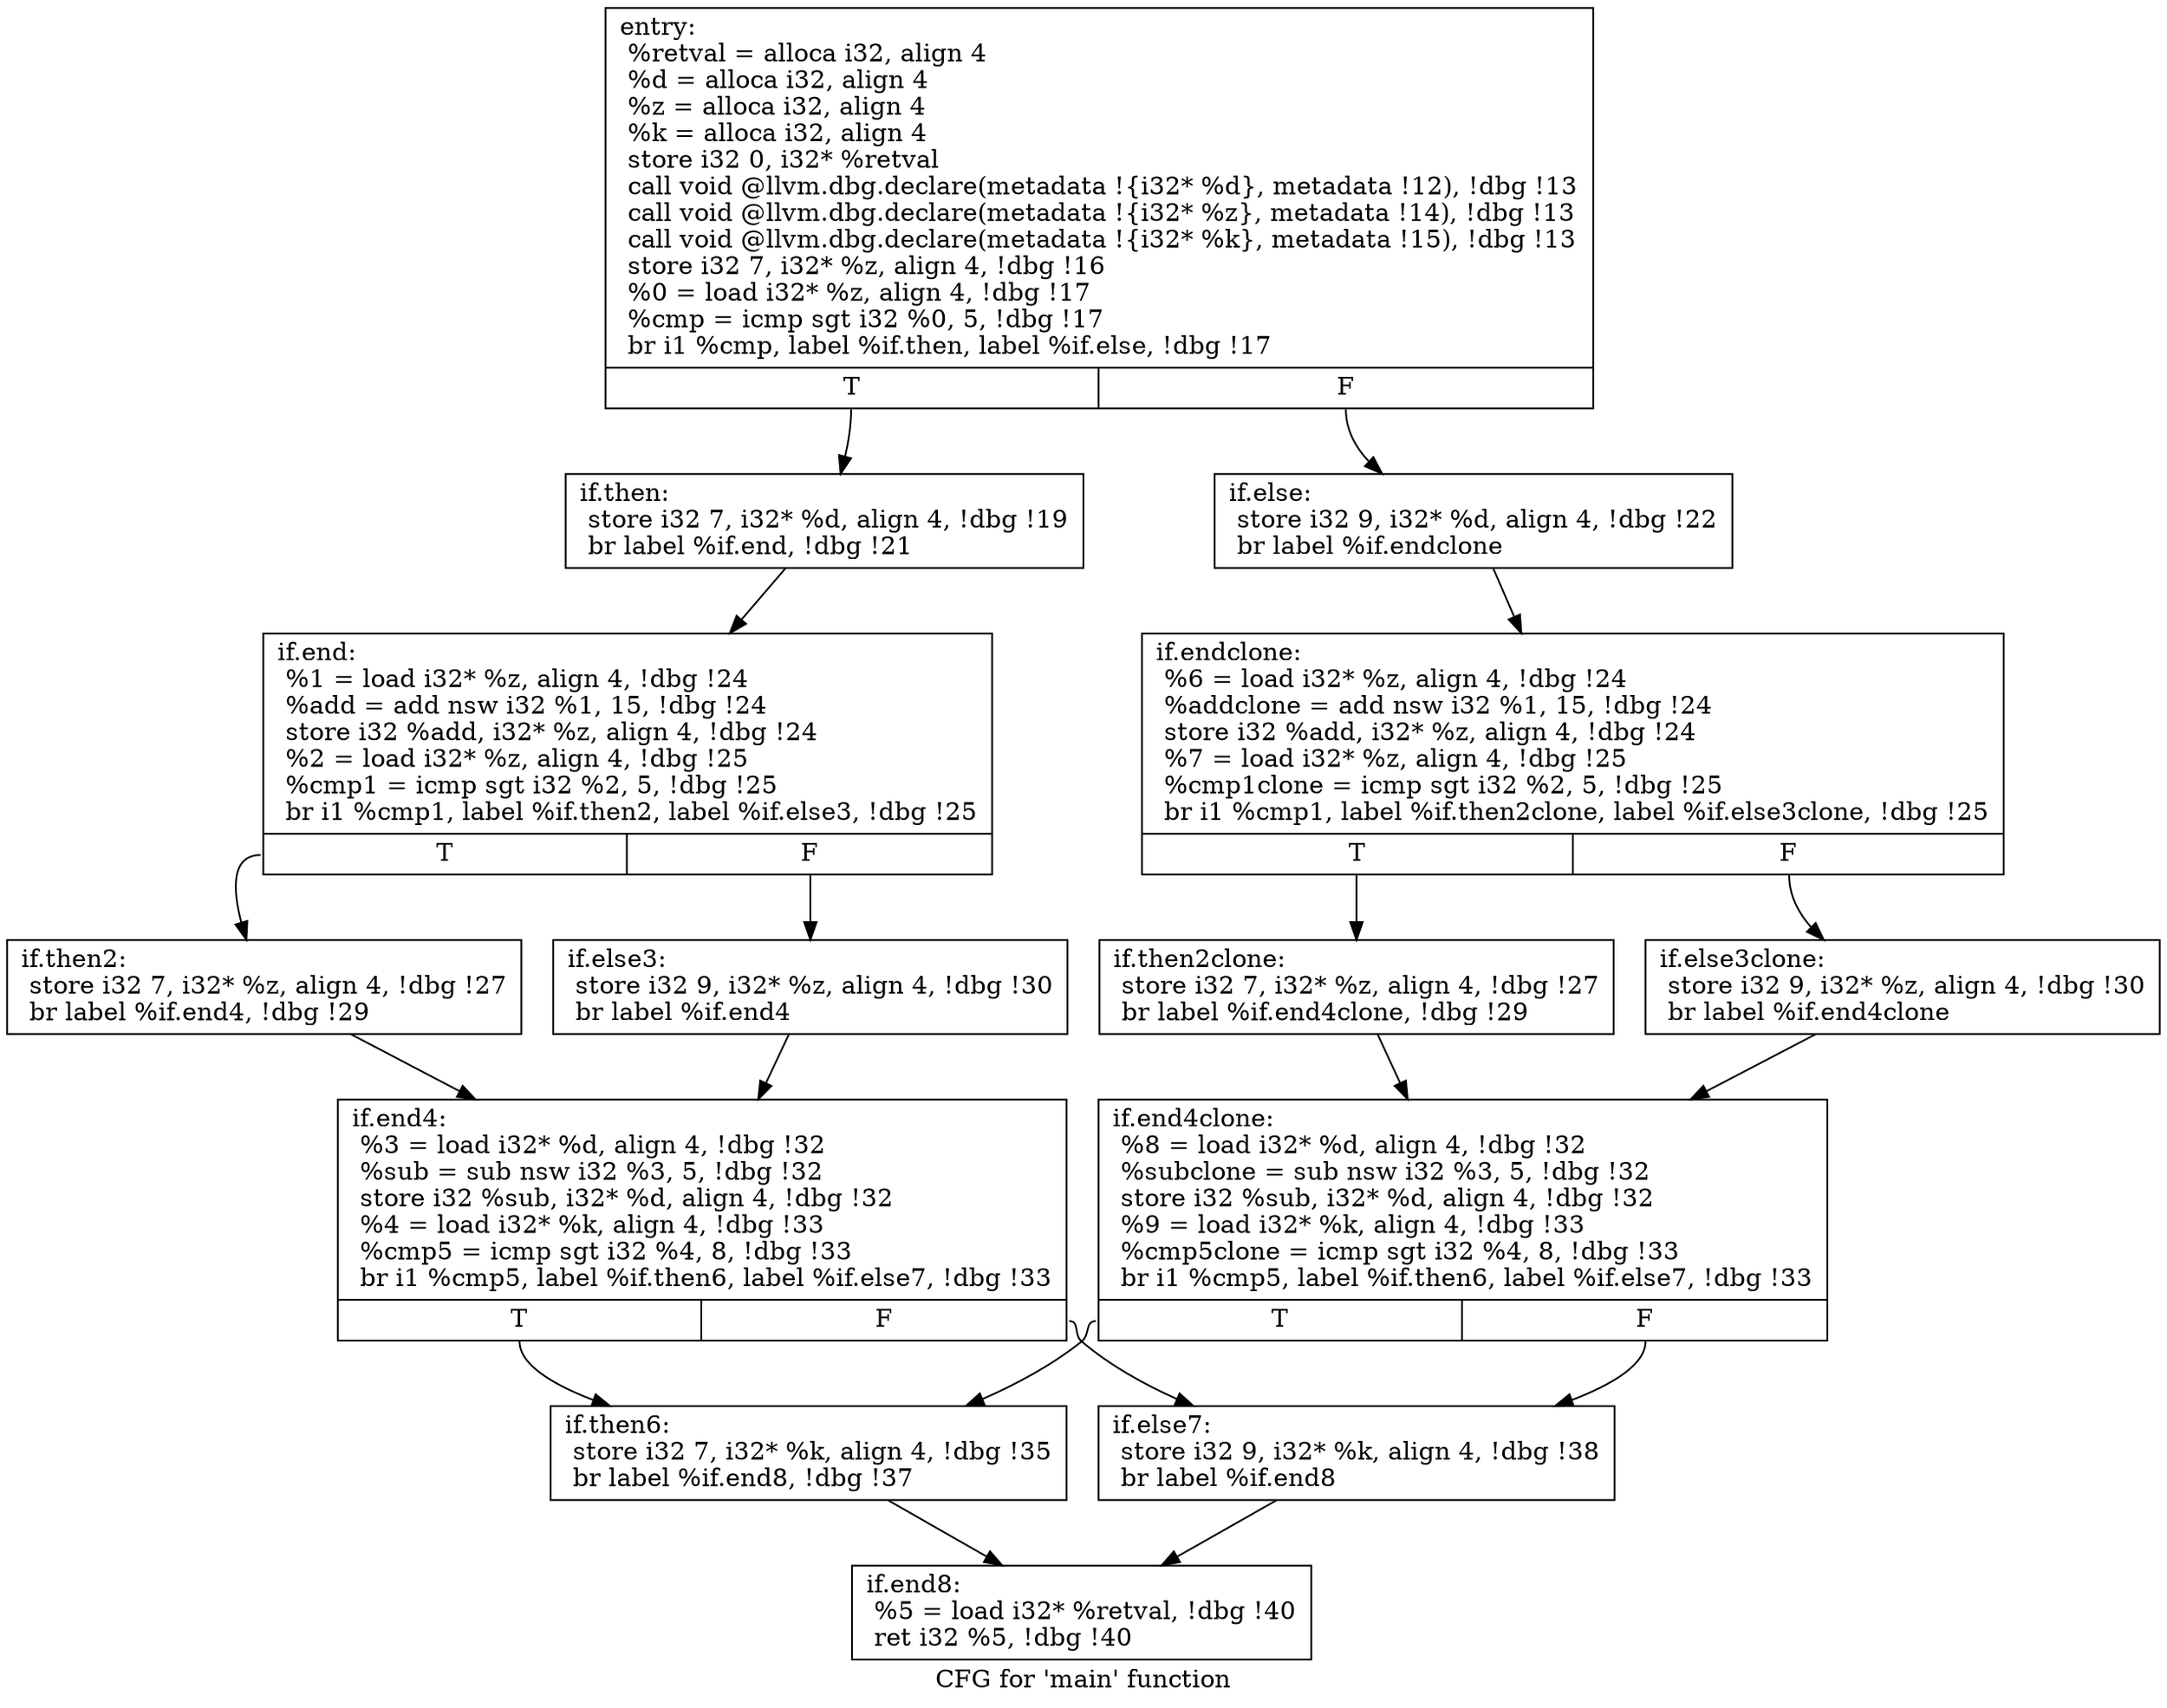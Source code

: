 digraph "CFG for 'main' function" {
	label="CFG for 'main' function";

	Node0x336ae10 [shape=record,label="{entry:\l  %retval = alloca i32, align 4\l  %d = alloca i32, align 4\l  %z = alloca i32, align 4\l  %k = alloca i32, align 4\l  store i32 0, i32* %retval\l  call void @llvm.dbg.declare(metadata !\{i32* %d\}, metadata !12), !dbg !13\l  call void @llvm.dbg.declare(metadata !\{i32* %z\}, metadata !14), !dbg !13\l  call void @llvm.dbg.declare(metadata !\{i32* %k\}, metadata !15), !dbg !13\l  store i32 7, i32* %z, align 4, !dbg !16\l  %0 = load i32* %z, align 4, !dbg !17\l  %cmp = icmp sgt i32 %0, 5, !dbg !17\l  br i1 %cmp, label %if.then, label %if.else, !dbg !17\l|{<s0>T|<s1>F}}"];
	Node0x336ae10:s0 -> Node0x336ae70;
	Node0x336ae10:s1 -> Node0x336aed0;
	Node0x336ae70 [shape=record,label="{if.then:                                          \l  store i32 7, i32* %d, align 4, !dbg !19\l  br label %if.end, !dbg !21\l}"];
	Node0x336ae70 -> Node0x336af30;
	Node0x336aed0 [shape=record,label="{if.else:                                          \l  store i32 9, i32* %d, align 4, !dbg !22\l  br label %if.endclone\l}"];
	Node0x336aed0 -> Node0x33917d0;
	Node0x336af30 [shape=record,label="{if.end:                                           \l  %1 = load i32* %z, align 4, !dbg !24\l  %add = add nsw i32 %1, 15, !dbg !24\l  store i32 %add, i32* %z, align 4, !dbg !24\l  %2 = load i32* %z, align 4, !dbg !25\l  %cmp1 = icmp sgt i32 %2, 5, !dbg !25\l  br i1 %cmp1, label %if.then2, label %if.else3, !dbg !25\l|{<s0>T|<s1>F}}"];
	Node0x336af30:s0 -> Node0x337a0e0;
	Node0x336af30:s1 -> Node0x337a140;
	Node0x337a0e0 [shape=record,label="{if.then2:                                         \l  store i32 7, i32* %z, align 4, !dbg !27\l  br label %if.end4, !dbg !29\l}"];
	Node0x337a0e0 -> Node0x337a1a0;
	Node0x337a140 [shape=record,label="{if.else3:                                         \l  store i32 9, i32* %z, align 4, !dbg !30\l  br label %if.end4\l}"];
	Node0x337a140 -> Node0x337a1a0;
	Node0x337a1a0 [shape=record,label="{if.end4:                                          \l  %3 = load i32* %d, align 4, !dbg !32\l  %sub = sub nsw i32 %3, 5, !dbg !32\l  store i32 %sub, i32* %d, align 4, !dbg !32\l  %4 = load i32* %k, align 4, !dbg !33\l  %cmp5 = icmp sgt i32 %4, 8, !dbg !33\l  br i1 %cmp5, label %if.then6, label %if.else7, !dbg !33\l|{<s0>T|<s1>F}}"];
	Node0x337a1a0:s0 -> Node0x337a200;
	Node0x337a1a0:s1 -> Node0x337a260;
	Node0x337a200 [shape=record,label="{if.then6:                                         \l  store i32 7, i32* %k, align 4, !dbg !35\l  br label %if.end8, !dbg !37\l}"];
	Node0x337a200 -> Node0x337a2c0;
	Node0x337a260 [shape=record,label="{if.else7:                                         \l  store i32 9, i32* %k, align 4, !dbg !38\l  br label %if.end8\l}"];
	Node0x337a260 -> Node0x337a2c0;
	Node0x337a2c0 [shape=record,label="{if.end8:                                          \l  %5 = load i32* %retval, !dbg !40\l  ret i32 %5, !dbg !40\l}"];
	Node0x33917d0 [shape=record,label="{if.endclone:                                      \l  %6 = load i32* %z, align 4, !dbg !24\l  %addclone = add nsw i32 %1, 15, !dbg !24\l  store i32 %add, i32* %z, align 4, !dbg !24\l  %7 = load i32* %z, align 4, !dbg !25\l  %cmp1clone = icmp sgt i32 %2, 5, !dbg !25\l  br i1 %cmp1, label %if.then2clone, label %if.else3clone, !dbg !25\l|{<s0>T|<s1>F}}"];
	Node0x33917d0:s0 -> Node0x3391c60;
	Node0x33917d0:s1 -> Node0x3391e20;
	Node0x3391c60 [shape=record,label="{if.then2clone:                                    \l  store i32 7, i32* %z, align 4, !dbg !27\l  br label %if.end4clone, !dbg !29\l}"];
	Node0x3391c60 -> Node0x3392020;
	Node0x3391e20 [shape=record,label="{if.else3clone:                                    \l  store i32 9, i32* %z, align 4, !dbg !30\l  br label %if.end4clone\l}"];
	Node0x3391e20 -> Node0x3392020;
	Node0x3392020 [shape=record,label="{if.end4clone:                                     \l  %8 = load i32* %d, align 4, !dbg !32\l  %subclone = sub nsw i32 %3, 5, !dbg !32\l  store i32 %sub, i32* %d, align 4, !dbg !32\l  %9 = load i32* %k, align 4, !dbg !33\l  %cmp5clone = icmp sgt i32 %4, 8, !dbg !33\l  br i1 %cmp5, label %if.then6, label %if.else7, !dbg !33\l|{<s0>T|<s1>F}}"];
	Node0x3392020:s0 -> Node0x337a200;
	Node0x3392020:s1 -> Node0x337a260;
}

